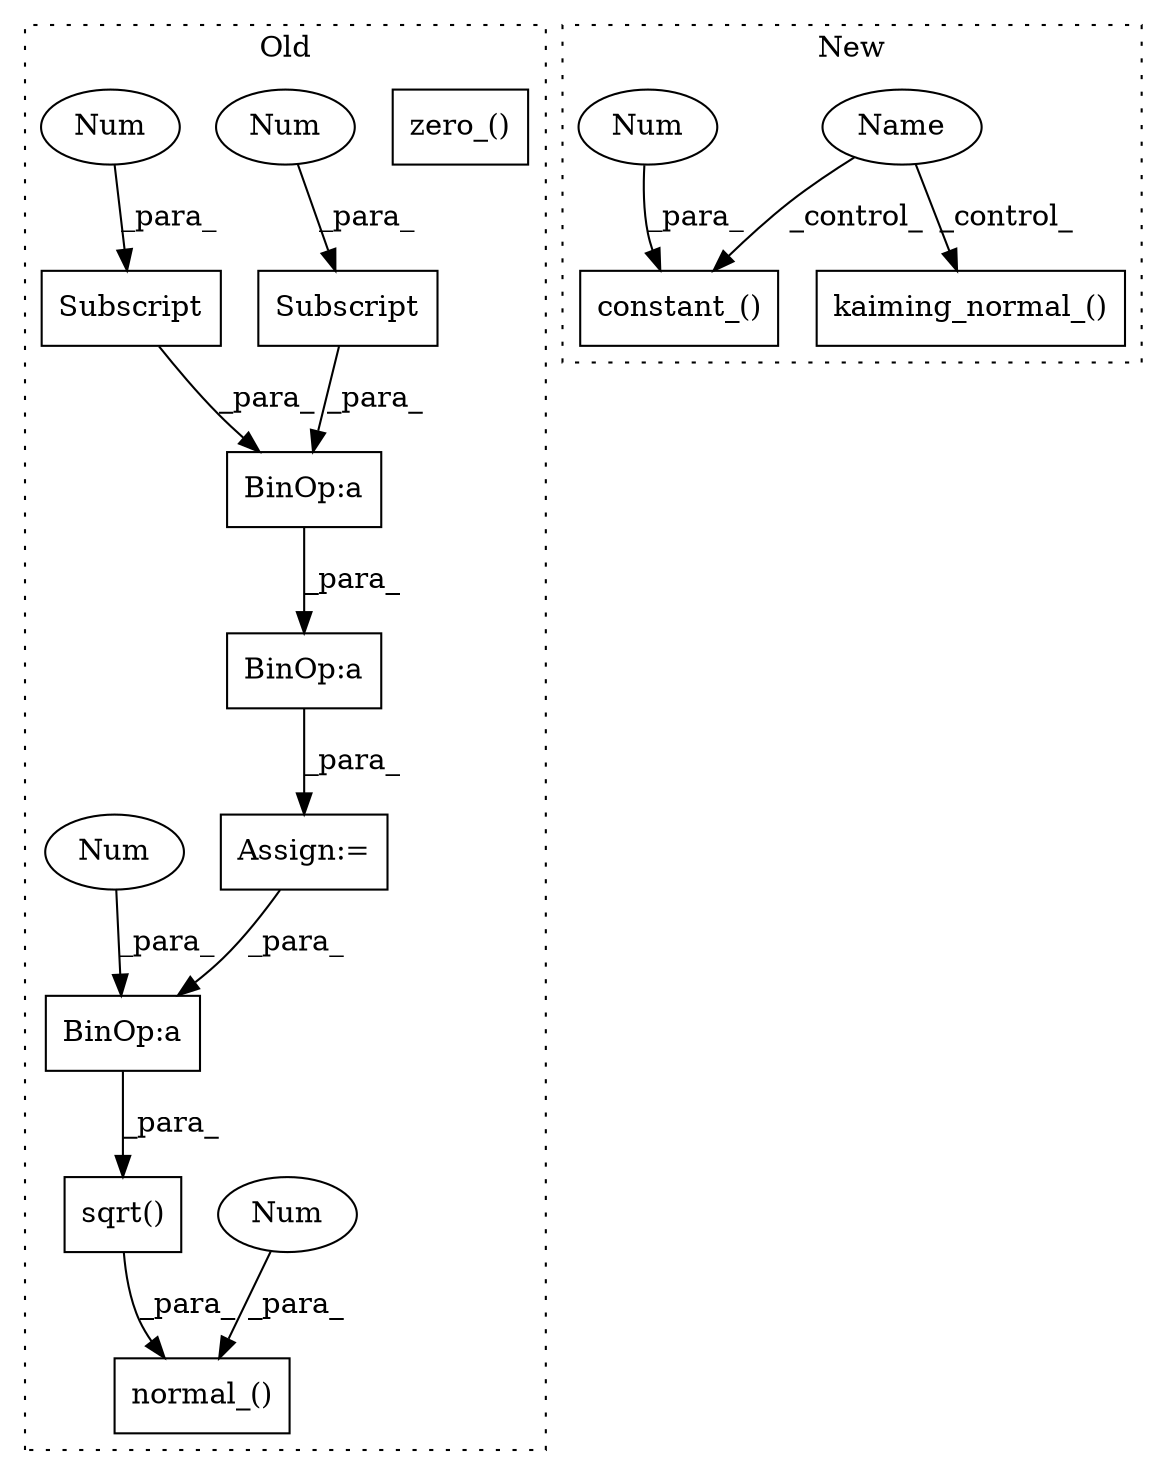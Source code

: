 digraph G {
subgraph cluster0 {
1 [label="zero_()" a="75" s="3107" l="19" shape="box"];
5 [label="BinOp:a" a="82" s="2892" l="37" shape="box"];
6 [label="BinOp:a" a="82" s="2997" l="3" shape="box"];
7 [label="BinOp:a" a="82" s="2907" l="3" shape="box"];
8 [label="Subscript" a="63" s="2891,0" l="16,0" shape="box"];
9 [label="normal_()" a="75" s="2960,3002" l="22,1" shape="box"];
10 [label="Subscript" a="63" s="2910,0" l="16,0" shape="box"];
11 [label="sqrt()" a="75" s="2985,3001" l="10,1" shape="box"];
12 [label="Num" a="76" s="2905" l="1" shape="ellipse"];
13 [label="Num" a="76" s="2924" l="1" shape="ellipse"];
14 [label="Num" a="76" s="2982" l="1" shape="ellipse"];
16 [label="Num" a="76" s="2995" l="2" shape="ellipse"];
17 [label="Assign:=" a="68" s="2888" l="3" shape="box"];
label = "Old";
style="dotted";
}
subgraph cluster1 {
2 [label="constant_()" a="75" s="3070,3098" l="18,1" shape="box"];
3 [label="Name" a="87" s="2809" l="1" shape="ellipse"];
4 [label="kaiming_normal_()" a="75" s="2887,2919" l="24,38" shape="box"];
15 [label="Num" a="76" s="3096" l="2" shape="ellipse"];
label = "New";
style="dotted";
}
3 -> 4 [label="_control_"];
3 -> 2 [label="_control_"];
5 -> 17 [label="_para_"];
6 -> 11 [label="_para_"];
7 -> 5 [label="_para_"];
8 -> 7 [label="_para_"];
10 -> 7 [label="_para_"];
11 -> 9 [label="_para_"];
12 -> 8 [label="_para_"];
13 -> 10 [label="_para_"];
14 -> 9 [label="_para_"];
15 -> 2 [label="_para_"];
16 -> 6 [label="_para_"];
17 -> 6 [label="_para_"];
}